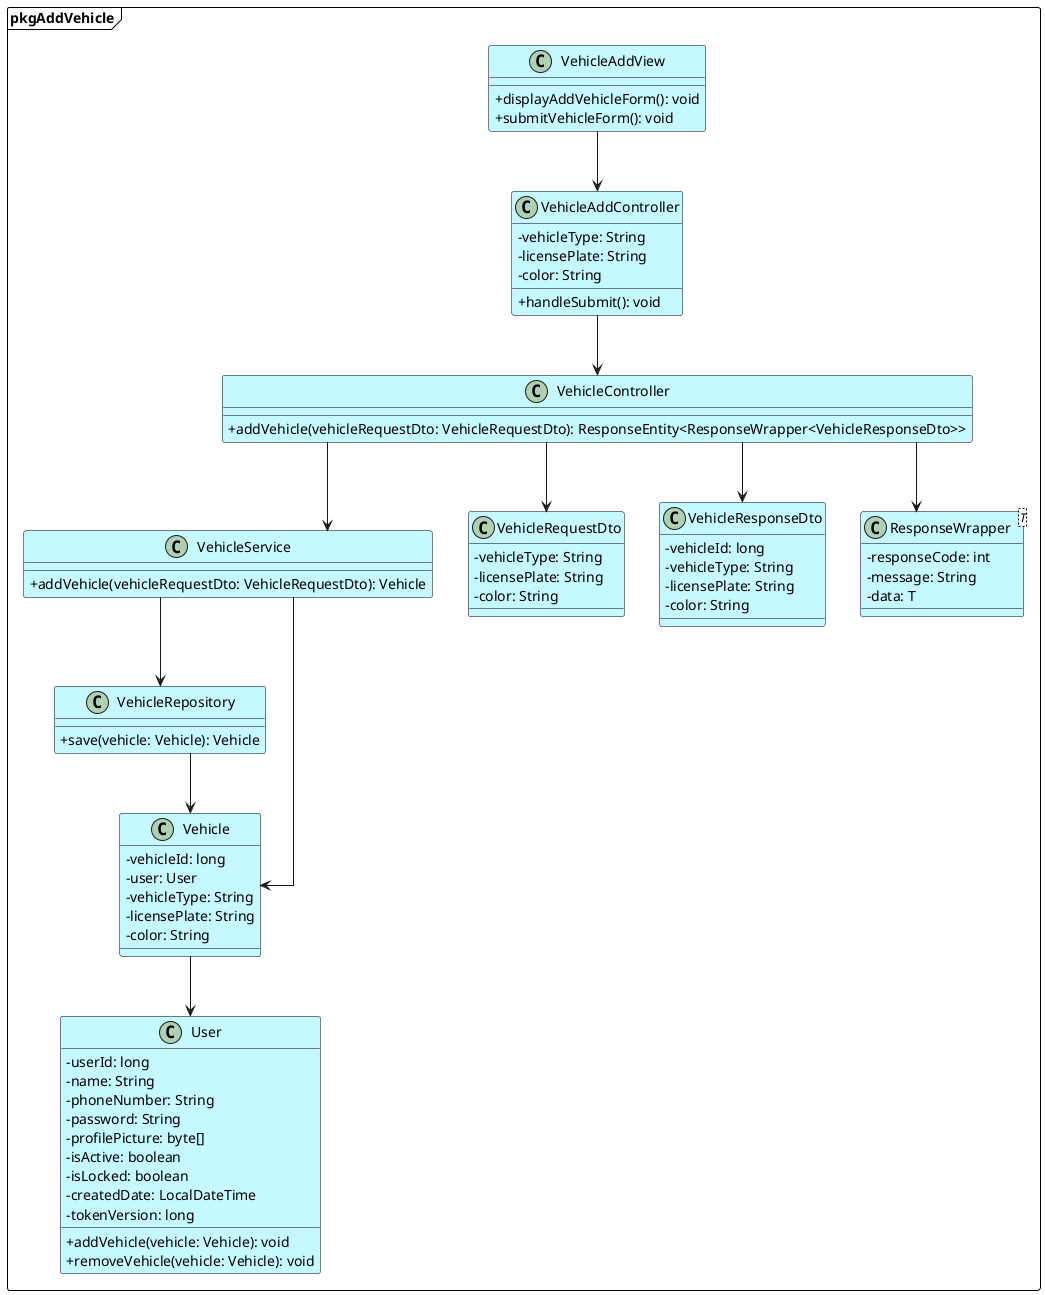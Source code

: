 @startuml AddVehicle
skinparam classAttributeIconSize 0
skinparam linetype ortho

skinparam BackgroundColor #ffffff
skinparam class {
    BackgroundColor #c6f8ff
    BorderColor #000000
}

skinparam package {
    BackgroundColor #ffffff
    BorderColor #000000
}

package pkgAddVehicle <<Frame>>{

        class VehicleAddView {
            + displayAddVehicleForm(): void
            + submitVehicleForm(): void
        }

        class VehicleAddController {
            - vehicleType: String
            - licensePlate: String
            - color: String
            + handleSubmit(): void
        }

        class VehicleController {
            + addVehicle(vehicleRequestDto: VehicleRequestDto): ResponseEntity<ResponseWrapper<VehicleResponseDto>>
 }
        class VehicleService {
            + addVehicle(vehicleRequestDto: VehicleRequestDto): Vehicle
        }

        class VehicleRepository {
            + save(vehicle: Vehicle): Vehicle
        }

        class VehicleRequestDto {
            - vehicleType: String
            - licensePlate: String
            - color: String
        }

        class VehicleResponseDto {
            - vehicleId: long
            - vehicleType: String
            - licensePlate: String
            - color: String
        }

        class ResponseWrapper<T> {
            - responseCode: int
            - message: String
            - data: T
        }

        class Vehicle {
            - vehicleId: long
            - user: User
            - vehicleType: String
            - licensePlate: String
            - color: String
        }

        class User {
            - userId: long
            - name: String
            - phoneNumber: String
            - password: String
            - profilePicture: byte[]
            - isActive: boolean
            - isLocked: boolean
            - createdDate: LocalDateTime
            - tokenVersion: long
            + addVehicle(vehicle: Vehicle): void
            + removeVehicle(vehicle: Vehicle): void
        }
    

    VehicleAddView --> VehicleAddController
    VehicleAddController --> VehicleController
    VehicleController --> VehicleService
    VehicleService --> VehicleRepository
    VehicleController --> VehicleRequestDto
    VehicleController --> VehicleResponseDto
    VehicleController --> ResponseWrapper
    VehicleService --> Vehicle
    VehicleRepository --> Vehicle
    Vehicle --> User

}

@enduml